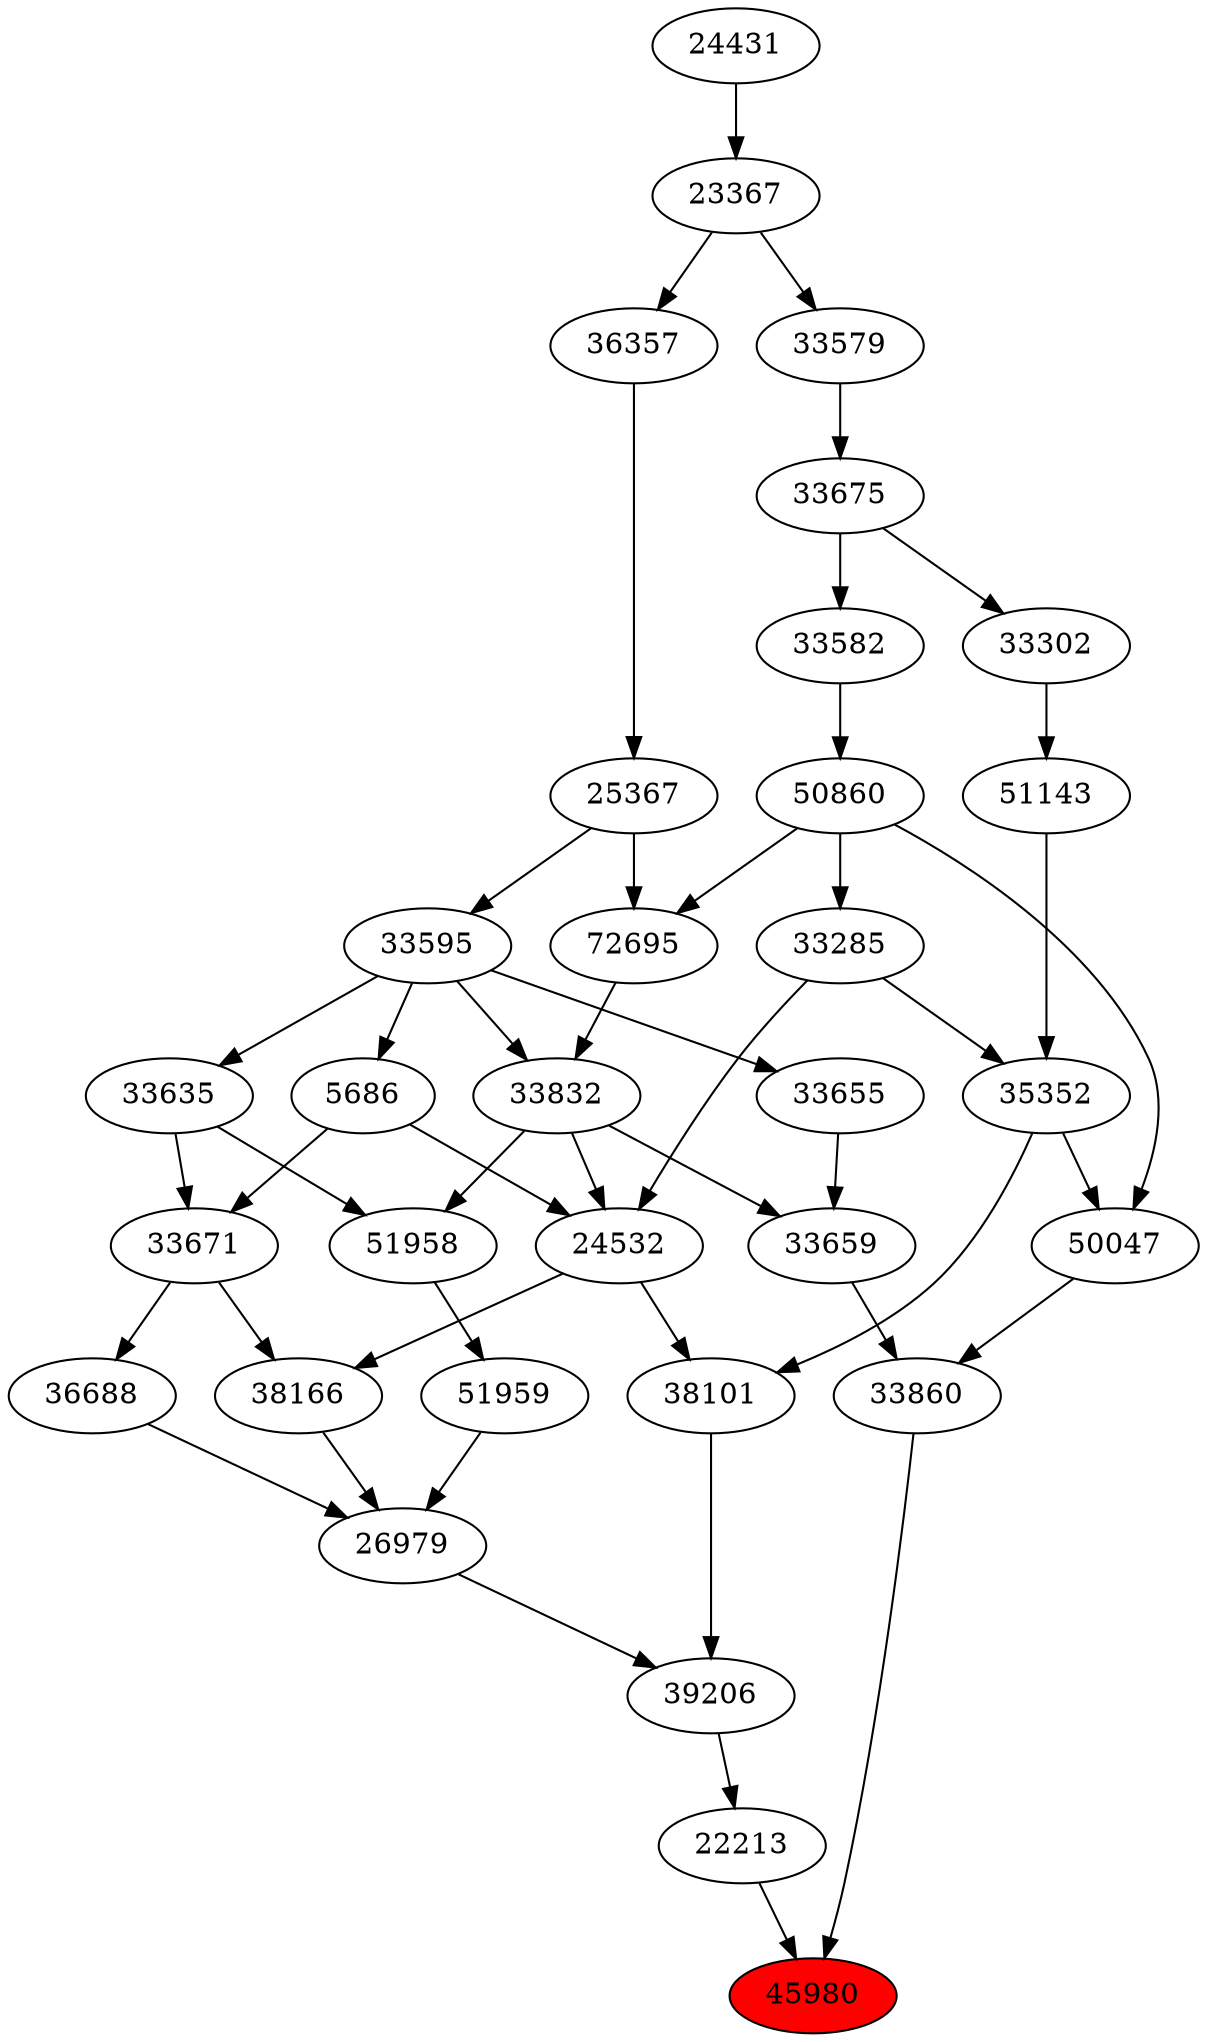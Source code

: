 strict digraph{ 
45980 [label="45980" fillcolor=red style=filled]
22213 -> 45980
33860 -> 45980
22213 [label="22213"]
39206 -> 22213
33860 [label="33860"]
33659 -> 33860
50047 -> 33860
39206 [label="39206"]
26979 -> 39206
38101 -> 39206
33659 [label="33659"]
33655 -> 33659
33832 -> 33659
50047 [label="50047"]
35352 -> 50047
50860 -> 50047
26979 [label="26979"]
36688 -> 26979
38166 -> 26979
51959 -> 26979
38101 [label="38101"]
24532 -> 38101
35352 -> 38101
33655 [label="33655"]
33595 -> 33655
33832 [label="33832"]
72695 -> 33832
33595 -> 33832
35352 [label="35352"]
33285 -> 35352
51143 -> 35352
50860 [label="50860"]
33582 -> 50860
36688 [label="36688"]
33671 -> 36688
38166 [label="38166"]
24532 -> 38166
33671 -> 38166
51959 [label="51959"]
51958 -> 51959
24532 [label="24532"]
33285 -> 24532
5686 -> 24532
33832 -> 24532
33595 [label="33595"]
25367 -> 33595
72695 [label="72695"]
50860 -> 72695
25367 -> 72695
33285 [label="33285"]
50860 -> 33285
51143 [label="51143"]
33302 -> 51143
33582 [label="33582"]
33675 -> 33582
33671 [label="33671"]
5686 -> 33671
33635 -> 33671
51958 [label="51958"]
33832 -> 51958
33635 -> 51958
5686 [label="5686"]
33595 -> 5686
25367 [label="25367"]
36357 -> 25367
33302 [label="33302"]
33675 -> 33302
33675 [label="33675"]
33579 -> 33675
33635 [label="33635"]
33595 -> 33635
36357 [label="36357"]
23367 -> 36357
33579 [label="33579"]
23367 -> 33579
23367 [label="23367"]
24431 -> 23367
24431 [label="24431"]
}